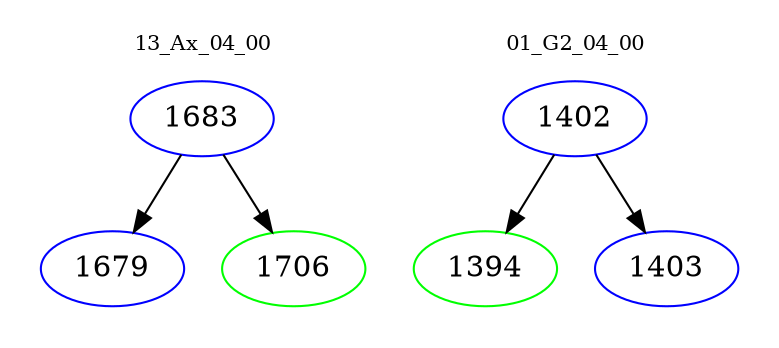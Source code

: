 digraph{
subgraph cluster_0 {
color = white
label = "13_Ax_04_00";
fontsize=10;
T0_1683 [label="1683", color="blue"]
T0_1683 -> T0_1679 [color="black"]
T0_1679 [label="1679", color="blue"]
T0_1683 -> T0_1706 [color="black"]
T0_1706 [label="1706", color="green"]
}
subgraph cluster_1 {
color = white
label = "01_G2_04_00";
fontsize=10;
T1_1402 [label="1402", color="blue"]
T1_1402 -> T1_1394 [color="black"]
T1_1394 [label="1394", color="green"]
T1_1402 -> T1_1403 [color="black"]
T1_1403 [label="1403", color="blue"]
}
}
